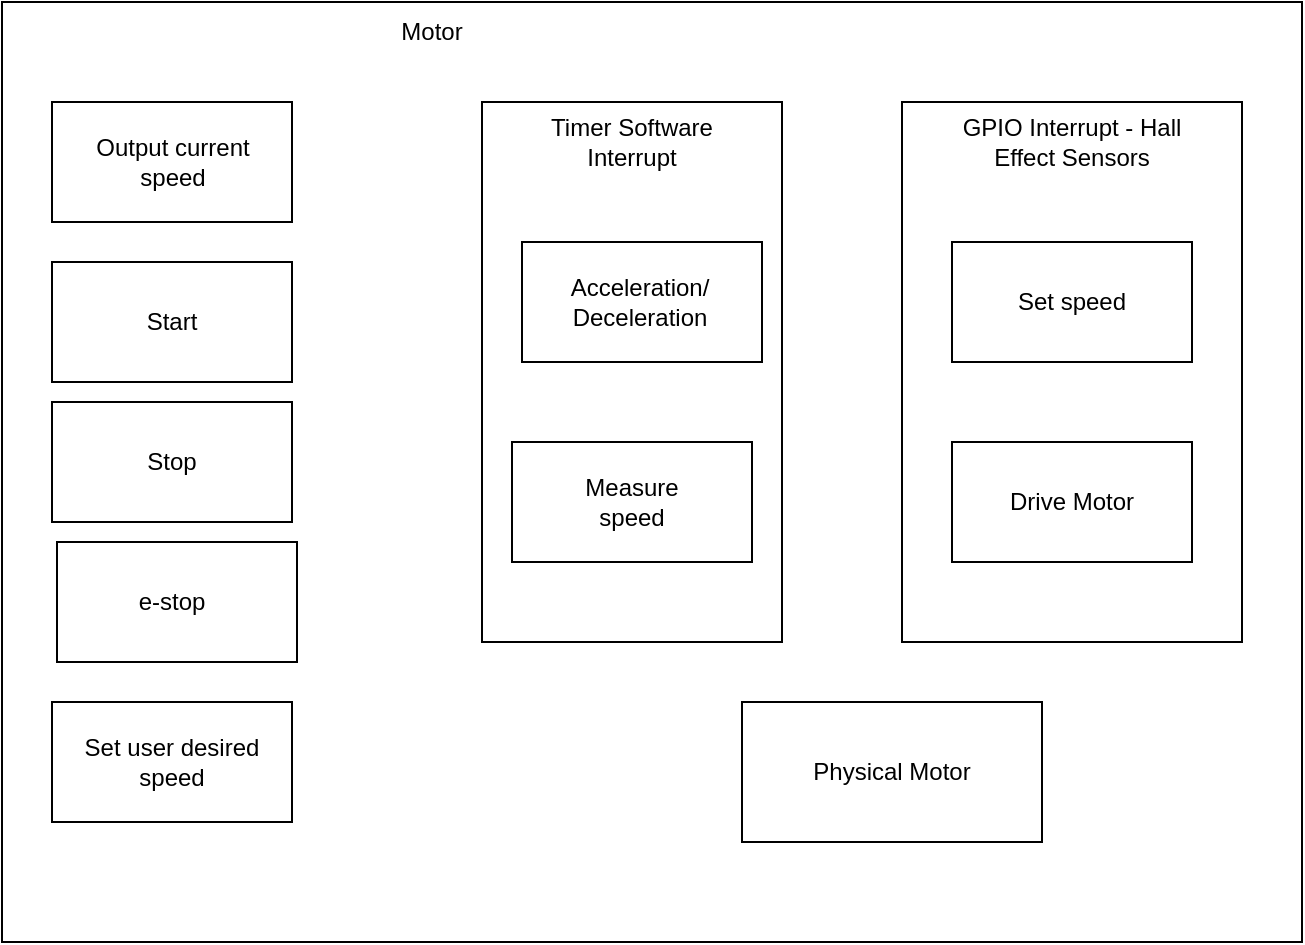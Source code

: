 <mxfile version="13.1.5" type="github"><diagram id="Wp1-61Srdov-XcHByv4Z" name="Page-1"><mxGraphModel dx="1348" dy="766" grid="1" gridSize="10" guides="1" tooltips="1" connect="1" arrows="1" fold="1" page="1" pageScale="1" pageWidth="850" pageHeight="1100" math="0" shadow="0"><root><mxCell id="0"/><mxCell id="1" parent="0"/><mxCell id="9cKtubgk1fHoQ99BiT9B-1" value="" style="rounded=0;whiteSpace=wrap;html=1;" vertex="1" parent="1"><mxGeometry x="110" y="60" width="650" height="470" as="geometry"/></mxCell><mxCell id="9cKtubgk1fHoQ99BiT9B-45" value="" style="group" vertex="1" connectable="0" parent="1"><mxGeometry x="350" y="110" width="150" height="270" as="geometry"/></mxCell><mxCell id="9cKtubgk1fHoQ99BiT9B-16" value="" style="rounded=0;whiteSpace=wrap;html=1;" vertex="1" parent="9cKtubgk1fHoQ99BiT9B-45"><mxGeometry width="150" height="270" as="geometry"/></mxCell><mxCell id="9cKtubgk1fHoQ99BiT9B-19" value="Timer Software Interrupt" style="text;html=1;strokeColor=none;fillColor=none;align=center;verticalAlign=middle;whiteSpace=wrap;rounded=0;" vertex="1" parent="9cKtubgk1fHoQ99BiT9B-45"><mxGeometry x="10" y="10" width="130" height="20" as="geometry"/></mxCell><mxCell id="9cKtubgk1fHoQ99BiT9B-31" value="" style="group" vertex="1" connectable="0" parent="9cKtubgk1fHoQ99BiT9B-45"><mxGeometry x="20" y="70" width="120" height="60" as="geometry"/></mxCell><mxCell id="9cKtubgk1fHoQ99BiT9B-20" value="" style="rounded=0;whiteSpace=wrap;html=1;" vertex="1" parent="9cKtubgk1fHoQ99BiT9B-31"><mxGeometry width="120" height="60" as="geometry"/></mxCell><mxCell id="9cKtubgk1fHoQ99BiT9B-30" value="&lt;div&gt;Acceleration/&lt;/div&gt;&lt;div&gt;Deceleration&lt;/div&gt;" style="text;html=1;strokeColor=none;fillColor=none;align=center;verticalAlign=middle;whiteSpace=wrap;rounded=0;" vertex="1" parent="9cKtubgk1fHoQ99BiT9B-31"><mxGeometry x="30" y="20" width="57.5" height="20" as="geometry"/></mxCell><mxCell id="9cKtubgk1fHoQ99BiT9B-33" value="" style="group" vertex="1" connectable="0" parent="9cKtubgk1fHoQ99BiT9B-45"><mxGeometry x="15" y="170" width="120" height="60" as="geometry"/></mxCell><mxCell id="9cKtubgk1fHoQ99BiT9B-21" value="" style="rounded=0;whiteSpace=wrap;html=1;" vertex="1" parent="9cKtubgk1fHoQ99BiT9B-33"><mxGeometry width="120" height="60" as="geometry"/></mxCell><mxCell id="9cKtubgk1fHoQ99BiT9B-32" value="Measure speed" style="text;html=1;strokeColor=none;fillColor=none;align=center;verticalAlign=middle;whiteSpace=wrap;rounded=0;" vertex="1" parent="9cKtubgk1fHoQ99BiT9B-33"><mxGeometry x="40" y="20" width="40" height="20" as="geometry"/></mxCell><mxCell id="9cKtubgk1fHoQ99BiT9B-2" value="Motor" style="text;html=1;strokeColor=none;fillColor=none;align=center;verticalAlign=middle;whiteSpace=wrap;rounded=0;" vertex="1" parent="1"><mxGeometry x="270" y="60" width="110" height="30" as="geometry"/></mxCell><mxCell id="9cKtubgk1fHoQ99BiT9B-22" value="" style="group" vertex="1" connectable="0" parent="1"><mxGeometry x="135" y="110" width="120" height="60" as="geometry"/></mxCell><mxCell id="9cKtubgk1fHoQ99BiT9B-11" value="" style="rounded=0;whiteSpace=wrap;html=1;" vertex="1" parent="9cKtubgk1fHoQ99BiT9B-22"><mxGeometry width="120" height="60" as="geometry"/></mxCell><mxCell id="9cKtubgk1fHoQ99BiT9B-4" value="Output current speed" style="text;html=1;strokeColor=none;fillColor=none;align=center;verticalAlign=middle;whiteSpace=wrap;rounded=0;" vertex="1" parent="9cKtubgk1fHoQ99BiT9B-22"><mxGeometry x="7.5" y="20" width="105" height="20" as="geometry"/></mxCell><mxCell id="9cKtubgk1fHoQ99BiT9B-23" value="" style="group" vertex="1" connectable="0" parent="1"><mxGeometry x="135" y="190" width="120" height="60" as="geometry"/></mxCell><mxCell id="9cKtubgk1fHoQ99BiT9B-12" value="" style="rounded=0;whiteSpace=wrap;html=1;" vertex="1" parent="9cKtubgk1fHoQ99BiT9B-23"><mxGeometry width="120" height="60" as="geometry"/></mxCell><mxCell id="9cKtubgk1fHoQ99BiT9B-5" value="Start" style="text;html=1;strokeColor=none;fillColor=none;align=center;verticalAlign=middle;whiteSpace=wrap;rounded=0;" vertex="1" parent="9cKtubgk1fHoQ99BiT9B-23"><mxGeometry x="30" y="20" width="60" height="20" as="geometry"/></mxCell><mxCell id="9cKtubgk1fHoQ99BiT9B-24" value="" style="group" vertex="1" connectable="0" parent="1"><mxGeometry x="135" y="260" width="120" height="60" as="geometry"/></mxCell><mxCell id="9cKtubgk1fHoQ99BiT9B-13" value="" style="rounded=0;whiteSpace=wrap;html=1;" vertex="1" parent="9cKtubgk1fHoQ99BiT9B-24"><mxGeometry width="120" height="60" as="geometry"/></mxCell><mxCell id="9cKtubgk1fHoQ99BiT9B-6" value="Stop" style="text;html=1;strokeColor=none;fillColor=none;align=center;verticalAlign=middle;whiteSpace=wrap;rounded=0;" vertex="1" parent="9cKtubgk1fHoQ99BiT9B-24"><mxGeometry x="40" y="20" width="40" height="20" as="geometry"/></mxCell><mxCell id="9cKtubgk1fHoQ99BiT9B-25" value="" style="group" vertex="1" connectable="0" parent="1"><mxGeometry x="137.5" y="330" width="120" height="60" as="geometry"/></mxCell><mxCell id="9cKtubgk1fHoQ99BiT9B-14" value="" style="rounded=0;whiteSpace=wrap;html=1;" vertex="1" parent="9cKtubgk1fHoQ99BiT9B-25"><mxGeometry width="120" height="60" as="geometry"/></mxCell><mxCell id="9cKtubgk1fHoQ99BiT9B-7" value="e-stop" style="text;html=1;strokeColor=none;fillColor=none;align=center;verticalAlign=middle;whiteSpace=wrap;rounded=0;" vertex="1" parent="9cKtubgk1fHoQ99BiT9B-25"><mxGeometry x="37.5" y="20" width="40" height="20" as="geometry"/></mxCell><mxCell id="9cKtubgk1fHoQ99BiT9B-26" value="" style="group" vertex="1" connectable="0" parent="1"><mxGeometry x="135" y="410" width="120" height="60" as="geometry"/></mxCell><mxCell id="9cKtubgk1fHoQ99BiT9B-15" value="" style="rounded=0;whiteSpace=wrap;html=1;" vertex="1" parent="9cKtubgk1fHoQ99BiT9B-26"><mxGeometry width="120" height="60" as="geometry"/></mxCell><mxCell id="9cKtubgk1fHoQ99BiT9B-8" value="Set user desired speed" style="text;html=1;strokeColor=none;fillColor=none;align=center;verticalAlign=middle;whiteSpace=wrap;rounded=0;" vertex="1" parent="9cKtubgk1fHoQ99BiT9B-26"><mxGeometry x="5" y="20" width="110" height="20" as="geometry"/></mxCell><mxCell id="9cKtubgk1fHoQ99BiT9B-34" value="" style="rounded=0;whiteSpace=wrap;html=1;" vertex="1" parent="1"><mxGeometry x="560" y="110" width="170" height="270" as="geometry"/></mxCell><mxCell id="9cKtubgk1fHoQ99BiT9B-35" value="" style="group" vertex="1" connectable="0" parent="1"><mxGeometry x="480" y="410" width="150" height="70" as="geometry"/></mxCell><mxCell id="9cKtubgk1fHoQ99BiT9B-17" value="" style="rounded=0;whiteSpace=wrap;html=1;" vertex="1" parent="9cKtubgk1fHoQ99BiT9B-35"><mxGeometry width="150" height="70" as="geometry"/></mxCell><mxCell id="9cKtubgk1fHoQ99BiT9B-18" value="Physical Motor" style="text;html=1;strokeColor=none;fillColor=none;align=center;verticalAlign=middle;whiteSpace=wrap;rounded=0;" vertex="1" parent="9cKtubgk1fHoQ99BiT9B-35"><mxGeometry x="30" y="26.25" width="90" height="17.5" as="geometry"/></mxCell><mxCell id="9cKtubgk1fHoQ99BiT9B-36" value="GPIO Interrupt - Hall Effect Sensors" style="text;html=1;strokeColor=none;fillColor=none;align=center;verticalAlign=middle;whiteSpace=wrap;rounded=0;" vertex="1" parent="1"><mxGeometry x="580" y="120" width="130" height="20" as="geometry"/></mxCell><mxCell id="9cKtubgk1fHoQ99BiT9B-39" value="" style="group" vertex="1" connectable="0" parent="1"><mxGeometry x="585" y="280" width="120" height="60" as="geometry"/></mxCell><mxCell id="9cKtubgk1fHoQ99BiT9B-37" value="" style="rounded=0;whiteSpace=wrap;html=1;" vertex="1" parent="9cKtubgk1fHoQ99BiT9B-39"><mxGeometry width="120" height="60" as="geometry"/></mxCell><mxCell id="9cKtubgk1fHoQ99BiT9B-38" value="Drive Motor" style="text;html=1;strokeColor=none;fillColor=none;align=center;verticalAlign=middle;whiteSpace=wrap;rounded=0;" vertex="1" parent="9cKtubgk1fHoQ99BiT9B-39"><mxGeometry x="15" y="20" width="90" height="20" as="geometry"/></mxCell><mxCell id="9cKtubgk1fHoQ99BiT9B-40" value="" style="group" vertex="1" connectable="0" parent="1"><mxGeometry x="585" y="180" width="120" height="60" as="geometry"/></mxCell><mxCell id="9cKtubgk1fHoQ99BiT9B-41" value="" style="rounded=0;whiteSpace=wrap;html=1;" vertex="1" parent="9cKtubgk1fHoQ99BiT9B-40"><mxGeometry width="120" height="60" as="geometry"/></mxCell><mxCell id="9cKtubgk1fHoQ99BiT9B-42" value="Set speed" style="text;html=1;strokeColor=none;fillColor=none;align=center;verticalAlign=middle;whiteSpace=wrap;rounded=0;" vertex="1" parent="9cKtubgk1fHoQ99BiT9B-40"><mxGeometry x="15" y="20" width="90" height="20" as="geometry"/></mxCell></root></mxGraphModel></diagram></mxfile>